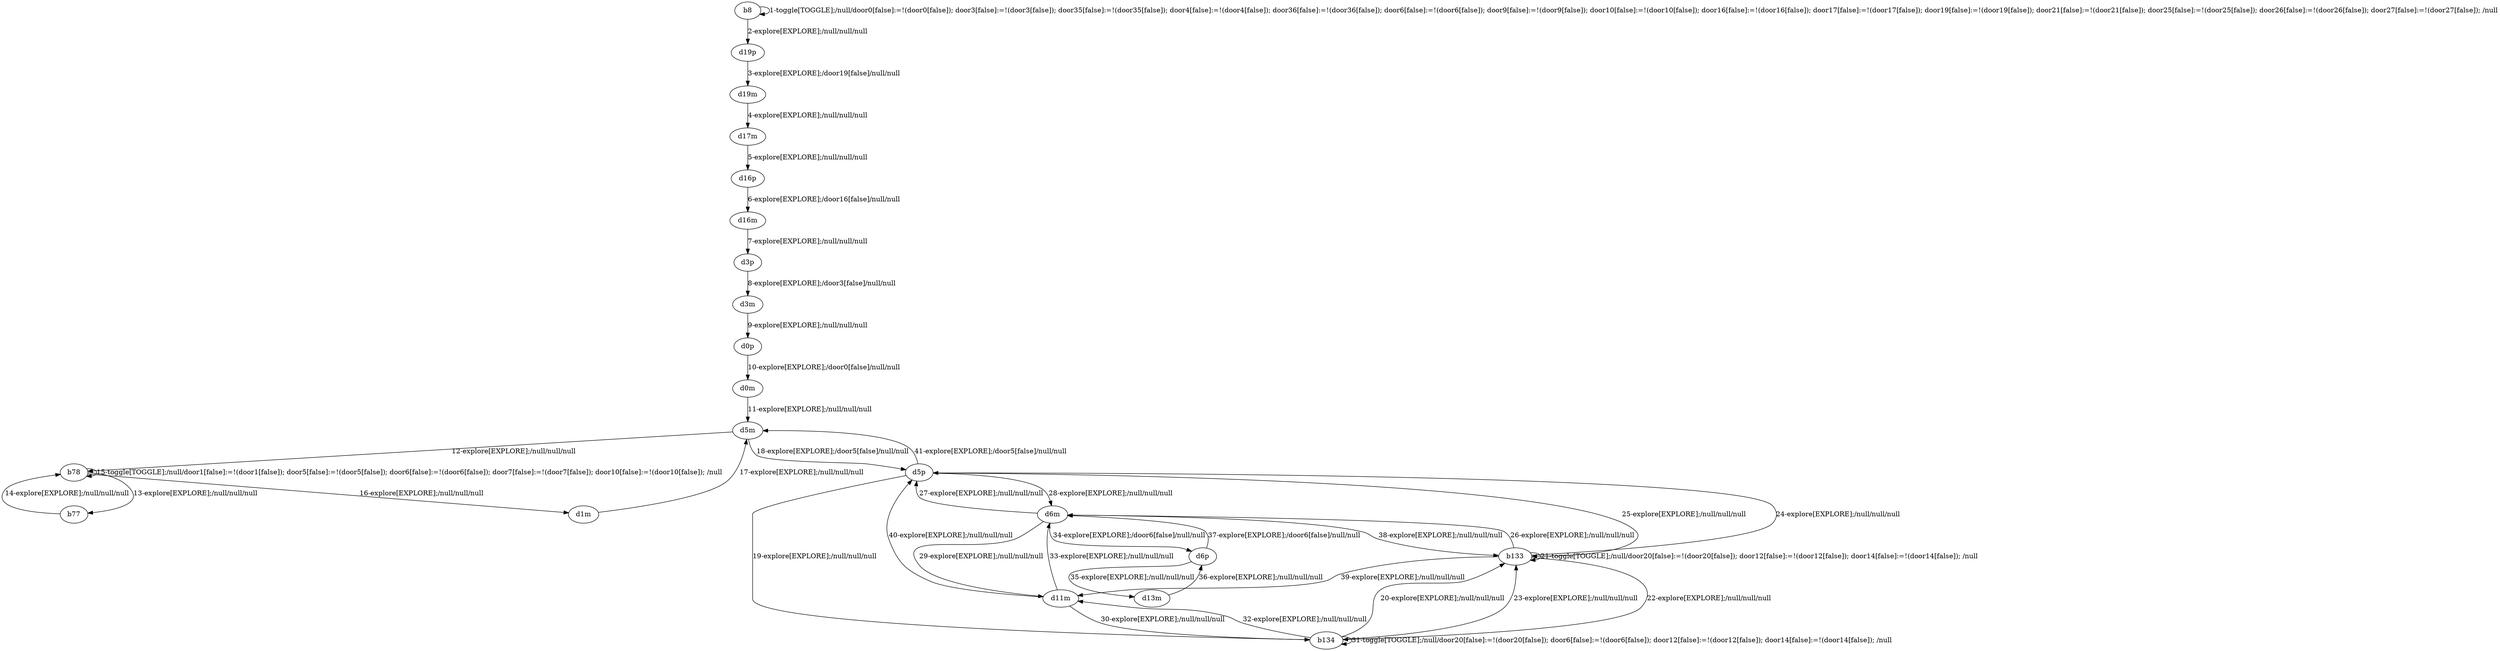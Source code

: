 # Total number of goals covered by this test: 1
# d5p --> d5m

digraph g {
"b8" -> "b8" [label = "1-toggle[TOGGLE];/null/door0[false]:=!(door0[false]); door3[false]:=!(door3[false]); door35[false]:=!(door35[false]); door4[false]:=!(door4[false]); door36[false]:=!(door36[false]); door6[false]:=!(door6[false]); door9[false]:=!(door9[false]); door10[false]:=!(door10[false]); door16[false]:=!(door16[false]); door17[false]:=!(door17[false]); door19[false]:=!(door19[false]); door21[false]:=!(door21[false]); door25[false]:=!(door25[false]); door26[false]:=!(door26[false]); door27[false]:=!(door27[false]); /null"];
"b8" -> "d19p" [label = "2-explore[EXPLORE];/null/null/null"];
"d19p" -> "d19m" [label = "3-explore[EXPLORE];/door19[false]/null/null"];
"d19m" -> "d17m" [label = "4-explore[EXPLORE];/null/null/null"];
"d17m" -> "d16p" [label = "5-explore[EXPLORE];/null/null/null"];
"d16p" -> "d16m" [label = "6-explore[EXPLORE];/door16[false]/null/null"];
"d16m" -> "d3p" [label = "7-explore[EXPLORE];/null/null/null"];
"d3p" -> "d3m" [label = "8-explore[EXPLORE];/door3[false]/null/null"];
"d3m" -> "d0p" [label = "9-explore[EXPLORE];/null/null/null"];
"d0p" -> "d0m" [label = "10-explore[EXPLORE];/door0[false]/null/null"];
"d0m" -> "d5m" [label = "11-explore[EXPLORE];/null/null/null"];
"d5m" -> "b78" [label = "12-explore[EXPLORE];/null/null/null"];
"b78" -> "b77" [label = "13-explore[EXPLORE];/null/null/null"];
"b77" -> "b78" [label = "14-explore[EXPLORE];/null/null/null"];
"b78" -> "b78" [label = "15-toggle[TOGGLE];/null/door1[false]:=!(door1[false]); door5[false]:=!(door5[false]); door6[false]:=!(door6[false]); door7[false]:=!(door7[false]); door10[false]:=!(door10[false]); /null"];
"b78" -> "d1m" [label = "16-explore[EXPLORE];/null/null/null"];
"d1m" -> "d5m" [label = "17-explore[EXPLORE];/null/null/null"];
"d5m" -> "d5p" [label = "18-explore[EXPLORE];/door5[false]/null/null"];
"d5p" -> "b134" [label = "19-explore[EXPLORE];/null/null/null"];
"b134" -> "b133" [label = "20-explore[EXPLORE];/null/null/null"];
"b133" -> "b133" [label = "21-toggle[TOGGLE];/null/door20[false]:=!(door20[false]); door12[false]:=!(door12[false]); door14[false]:=!(door14[false]); /null"];
"b133" -> "b134" [label = "22-explore[EXPLORE];/null/null/null"];
"b134" -> "b133" [label = "23-explore[EXPLORE];/null/null/null"];
"b133" -> "d5p" [label = "24-explore[EXPLORE];/null/null/null"];
"d5p" -> "b133" [label = "25-explore[EXPLORE];/null/null/null"];
"b133" -> "d6m" [label = "26-explore[EXPLORE];/null/null/null"];
"d6m" -> "d5p" [label = "27-explore[EXPLORE];/null/null/null"];
"d5p" -> "d6m" [label = "28-explore[EXPLORE];/null/null/null"];
"d6m" -> "d11m" [label = "29-explore[EXPLORE];/null/null/null"];
"d11m" -> "b134" [label = "30-explore[EXPLORE];/null/null/null"];
"b134" -> "b134" [label = "31-toggle[TOGGLE];/null/door20[false]:=!(door20[false]); door6[false]:=!(door6[false]); door12[false]:=!(door12[false]); door14[false]:=!(door14[false]); /null"];
"b134" -> "d11m" [label = "32-explore[EXPLORE];/null/null/null"];
"d11m" -> "d6m" [label = "33-explore[EXPLORE];/null/null/null"];
"d6m" -> "d6p" [label = "34-explore[EXPLORE];/door6[false]/null/null"];
"d6p" -> "d13m" [label = "35-explore[EXPLORE];/null/null/null"];
"d13m" -> "d6p" [label = "36-explore[EXPLORE];/null/null/null"];
"d6p" -> "d6m" [label = "37-explore[EXPLORE];/door6[false]/null/null"];
"d6m" -> "b133" [label = "38-explore[EXPLORE];/null/null/null"];
"b133" -> "d11m" [label = "39-explore[EXPLORE];/null/null/null"];
"d11m" -> "d5p" [label = "40-explore[EXPLORE];/null/null/null"];
"d5p" -> "d5m" [label = "41-explore[EXPLORE];/door5[false]/null/null"];
}